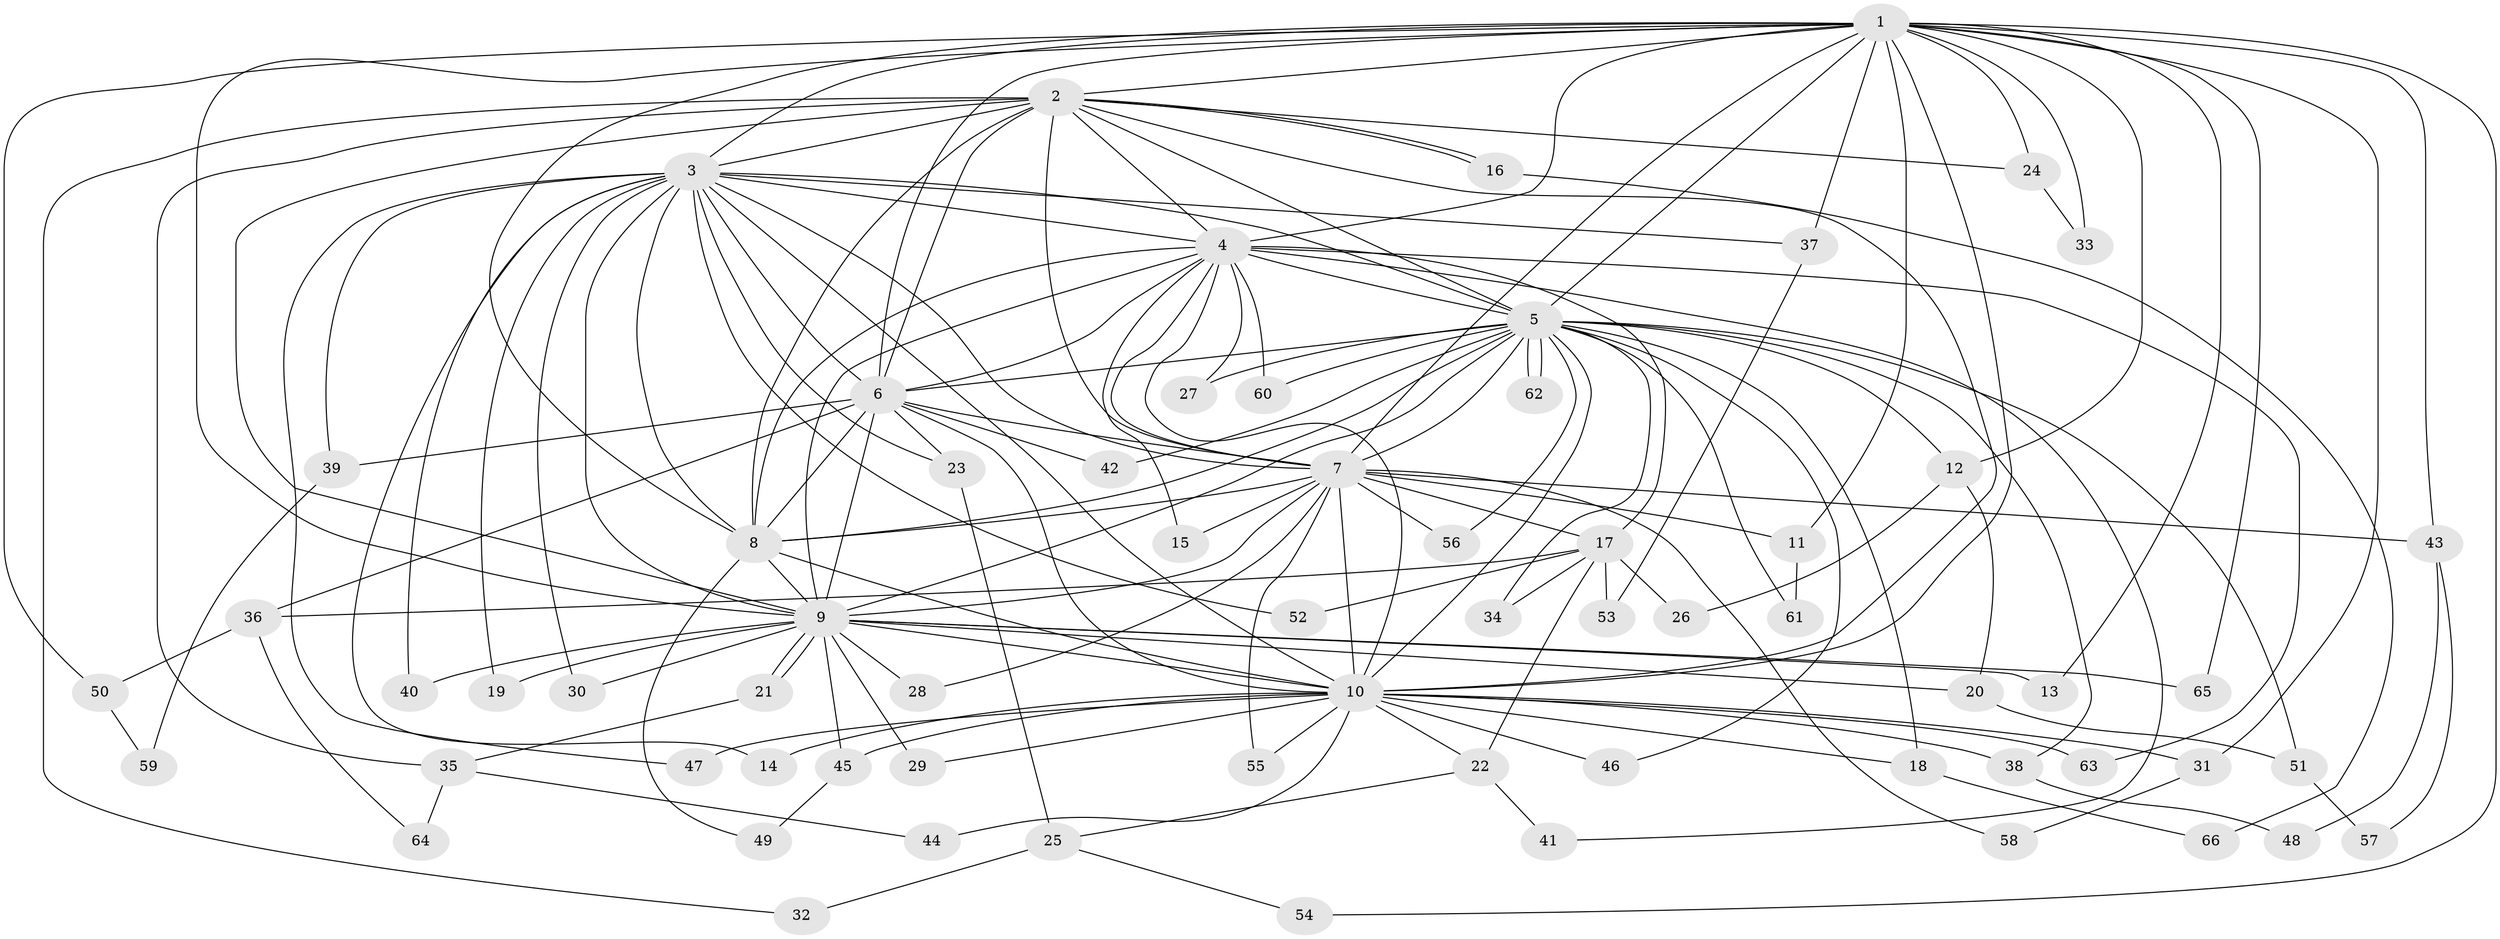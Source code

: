 // coarse degree distribution, {17: 0.021739130434782608, 12: 0.043478260869565216, 15: 0.021739130434782608, 19: 0.021739130434782608, 21: 0.021739130434782608, 14: 0.021739130434782608, 16: 0.021739130434782608, 3: 0.2391304347826087, 4: 0.10869565217391304, 2: 0.43478260869565216, 8: 0.021739130434782608, 5: 0.021739130434782608}
// Generated by graph-tools (version 1.1) at 2025/51/02/27/25 19:51:52]
// undirected, 66 vertices, 157 edges
graph export_dot {
graph [start="1"]
  node [color=gray90,style=filled];
  1;
  2;
  3;
  4;
  5;
  6;
  7;
  8;
  9;
  10;
  11;
  12;
  13;
  14;
  15;
  16;
  17;
  18;
  19;
  20;
  21;
  22;
  23;
  24;
  25;
  26;
  27;
  28;
  29;
  30;
  31;
  32;
  33;
  34;
  35;
  36;
  37;
  38;
  39;
  40;
  41;
  42;
  43;
  44;
  45;
  46;
  47;
  48;
  49;
  50;
  51;
  52;
  53;
  54;
  55;
  56;
  57;
  58;
  59;
  60;
  61;
  62;
  63;
  64;
  65;
  66;
  1 -- 2;
  1 -- 3;
  1 -- 4;
  1 -- 5;
  1 -- 6;
  1 -- 7;
  1 -- 8;
  1 -- 9;
  1 -- 10;
  1 -- 11;
  1 -- 12;
  1 -- 13;
  1 -- 24;
  1 -- 31;
  1 -- 33;
  1 -- 37;
  1 -- 43;
  1 -- 50;
  1 -- 54;
  1 -- 65;
  2 -- 3;
  2 -- 4;
  2 -- 5;
  2 -- 6;
  2 -- 7;
  2 -- 8;
  2 -- 9;
  2 -- 10;
  2 -- 16;
  2 -- 16;
  2 -- 24;
  2 -- 32;
  2 -- 35;
  3 -- 4;
  3 -- 5;
  3 -- 6;
  3 -- 7;
  3 -- 8;
  3 -- 9;
  3 -- 10;
  3 -- 14;
  3 -- 19;
  3 -- 23;
  3 -- 30;
  3 -- 37;
  3 -- 39;
  3 -- 40;
  3 -- 47;
  3 -- 52;
  4 -- 5;
  4 -- 6;
  4 -- 7;
  4 -- 8;
  4 -- 9;
  4 -- 10;
  4 -- 15;
  4 -- 17;
  4 -- 27;
  4 -- 41;
  4 -- 60;
  4 -- 63;
  5 -- 6;
  5 -- 7;
  5 -- 8;
  5 -- 9;
  5 -- 10;
  5 -- 12;
  5 -- 18;
  5 -- 27;
  5 -- 34;
  5 -- 38;
  5 -- 42;
  5 -- 46;
  5 -- 51;
  5 -- 56;
  5 -- 60;
  5 -- 61;
  5 -- 62;
  5 -- 62;
  6 -- 7;
  6 -- 8;
  6 -- 9;
  6 -- 10;
  6 -- 23;
  6 -- 36;
  6 -- 39;
  6 -- 42;
  7 -- 8;
  7 -- 9;
  7 -- 10;
  7 -- 11;
  7 -- 15;
  7 -- 17;
  7 -- 28;
  7 -- 43;
  7 -- 55;
  7 -- 56;
  7 -- 58;
  8 -- 9;
  8 -- 10;
  8 -- 49;
  9 -- 10;
  9 -- 13;
  9 -- 19;
  9 -- 20;
  9 -- 21;
  9 -- 21;
  9 -- 28;
  9 -- 29;
  9 -- 30;
  9 -- 40;
  9 -- 45;
  9 -- 65;
  10 -- 14;
  10 -- 18;
  10 -- 22;
  10 -- 29;
  10 -- 31;
  10 -- 38;
  10 -- 44;
  10 -- 45;
  10 -- 46;
  10 -- 47;
  10 -- 55;
  10 -- 63;
  11 -- 61;
  12 -- 20;
  12 -- 26;
  16 -- 66;
  17 -- 22;
  17 -- 26;
  17 -- 34;
  17 -- 36;
  17 -- 52;
  17 -- 53;
  18 -- 66;
  20 -- 51;
  21 -- 35;
  22 -- 25;
  22 -- 41;
  23 -- 25;
  24 -- 33;
  25 -- 32;
  25 -- 54;
  31 -- 58;
  35 -- 44;
  35 -- 64;
  36 -- 50;
  36 -- 64;
  37 -- 53;
  38 -- 48;
  39 -- 59;
  43 -- 48;
  43 -- 57;
  45 -- 49;
  50 -- 59;
  51 -- 57;
}
